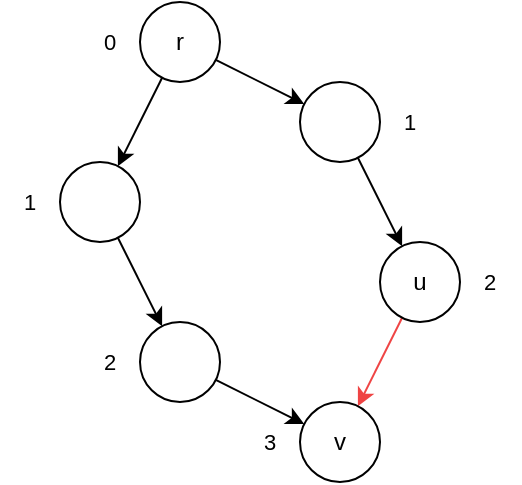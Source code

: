 <mxfile version="25.0.2">
  <diagram name="Page-1" id="EAWZPw46b4yR1JpxekwW">
    <mxGraphModel dx="783" dy="701" grid="1" gridSize="10" guides="1" tooltips="1" connect="1" arrows="1" fold="1" page="1" pageScale="1" pageWidth="850" pageHeight="1100" math="0" shadow="0">
      <root>
        <mxCell id="0" />
        <mxCell id="1" parent="0" />
        <mxCell id="Ybb01oyWF0-F3o-oev-e-3" style="rounded=0;orthogonalLoop=1;jettySize=auto;html=1;" parent="1" source="Ybb01oyWF0-F3o-oev-e-1" target="Ybb01oyWF0-F3o-oev-e-2" edge="1">
          <mxGeometry relative="1" as="geometry" />
        </mxCell>
        <mxCell id="Ybb01oyWF0-F3o-oev-e-5" style="edgeStyle=none;shape=connector;rounded=0;orthogonalLoop=1;jettySize=auto;html=1;strokeColor=default;align=center;verticalAlign=middle;fontFamily=Helvetica;fontSize=11;fontColor=default;labelBackgroundColor=default;endArrow=classic;" parent="1" source="Ybb01oyWF0-F3o-oev-e-1" target="Ybb01oyWF0-F3o-oev-e-4" edge="1">
          <mxGeometry relative="1" as="geometry" />
        </mxCell>
        <mxCell id="Ybb01oyWF0-F3o-oev-e-1" value="r" style="ellipse;whiteSpace=wrap;html=1;aspect=fixed;fillColor=none;" parent="1" vertex="1">
          <mxGeometry x="120" y="40" width="40" height="40" as="geometry" />
        </mxCell>
        <mxCell id="Ybb01oyWF0-F3o-oev-e-7" style="edgeStyle=none;shape=connector;rounded=0;orthogonalLoop=1;jettySize=auto;html=1;strokeColor=default;align=center;verticalAlign=middle;fontFamily=Helvetica;fontSize=11;fontColor=default;labelBackgroundColor=default;endArrow=classic;" parent="1" source="Ybb01oyWF0-F3o-oev-e-2" target="Ybb01oyWF0-F3o-oev-e-6" edge="1">
          <mxGeometry relative="1" as="geometry" />
        </mxCell>
        <mxCell id="Ybb01oyWF0-F3o-oev-e-2" value="" style="ellipse;whiteSpace=wrap;html=1;aspect=fixed;fillColor=none;" parent="1" vertex="1">
          <mxGeometry x="80" y="120" width="40" height="40" as="geometry" />
        </mxCell>
        <mxCell id="Ybb01oyWF0-F3o-oev-e-9" style="edgeStyle=none;shape=connector;rounded=0;orthogonalLoop=1;jettySize=auto;html=1;strokeColor=default;align=center;verticalAlign=middle;fontFamily=Helvetica;fontSize=11;fontColor=default;labelBackgroundColor=default;endArrow=classic;" parent="1" source="Ybb01oyWF0-F3o-oev-e-4" target="Ybb01oyWF0-F3o-oev-e-8" edge="1">
          <mxGeometry relative="1" as="geometry" />
        </mxCell>
        <mxCell id="Ybb01oyWF0-F3o-oev-e-4" value="" style="ellipse;whiteSpace=wrap;html=1;aspect=fixed;fillColor=none;" parent="1" vertex="1">
          <mxGeometry x="200" y="80" width="40" height="40" as="geometry" />
        </mxCell>
        <mxCell id="Ybb01oyWF0-F3o-oev-e-6" value="" style="ellipse;whiteSpace=wrap;html=1;aspect=fixed;fillColor=none;" parent="1" vertex="1">
          <mxGeometry x="120" y="200" width="40" height="40" as="geometry" />
        </mxCell>
        <mxCell id="Ybb01oyWF0-F3o-oev-e-18" style="edgeStyle=none;shape=connector;rounded=0;orthogonalLoop=1;jettySize=auto;html=1;strokeColor=#ef4444;align=center;verticalAlign=middle;fontFamily=Helvetica;fontSize=11;fontColor=default;labelBackgroundColor=default;endArrow=classic;" parent="1" source="Ybb01oyWF0-F3o-oev-e-8" target="Ybb01oyWF0-F3o-oev-e-10" edge="1">
          <mxGeometry relative="1" as="geometry" />
        </mxCell>
        <mxCell id="Ybb01oyWF0-F3o-oev-e-8" value="u" style="ellipse;whiteSpace=wrap;html=1;aspect=fixed;fillColor=none;" parent="1" vertex="1">
          <mxGeometry x="240" y="160" width="40" height="40" as="geometry" />
        </mxCell>
        <mxCell id="Ybb01oyWF0-F3o-oev-e-10" value="v" style="ellipse;whiteSpace=wrap;html=1;aspect=fixed;fillColor=none;" parent="1" vertex="1">
          <mxGeometry x="200" y="240" width="40" height="40" as="geometry" />
        </mxCell>
        <mxCell id="Ybb01oyWF0-F3o-oev-e-11" style="edgeStyle=none;shape=connector;rounded=0;orthogonalLoop=1;jettySize=auto;html=1;strokeColor=default;align=center;verticalAlign=middle;fontFamily=Helvetica;fontSize=11;fontColor=default;labelBackgroundColor=default;endArrow=classic;" parent="1" source="Ybb01oyWF0-F3o-oev-e-6" target="Ybb01oyWF0-F3o-oev-e-10" edge="1">
          <mxGeometry relative="1" as="geometry">
            <mxPoint x="230" y="260" as="targetPoint" />
          </mxGeometry>
        </mxCell>
        <mxCell id="Ybb01oyWF0-F3o-oev-e-12" value="0" style="text;html=1;align=center;verticalAlign=middle;whiteSpace=wrap;rounded=0;fontFamily=Helvetica;fontSize=11;fontColor=default;labelBackgroundColor=none;" parent="1" vertex="1">
          <mxGeometry x="90" y="45" width="30" height="30" as="geometry" />
        </mxCell>
        <mxCell id="Ybb01oyWF0-F3o-oev-e-13" value="1" style="text;html=1;align=center;verticalAlign=middle;whiteSpace=wrap;rounded=0;fontFamily=Helvetica;fontSize=11;fontColor=default;labelBackgroundColor=none;" parent="1" vertex="1">
          <mxGeometry x="50" y="125" width="30" height="30" as="geometry" />
        </mxCell>
        <mxCell id="Ybb01oyWF0-F3o-oev-e-14" value="1" style="text;html=1;align=center;verticalAlign=middle;whiteSpace=wrap;rounded=0;fontFamily=Helvetica;fontSize=11;fontColor=default;labelBackgroundColor=none;" parent="1" vertex="1">
          <mxGeometry x="240" y="85" width="30" height="30" as="geometry" />
        </mxCell>
        <mxCell id="Ybb01oyWF0-F3o-oev-e-15" value="2" style="text;html=1;align=center;verticalAlign=middle;whiteSpace=wrap;rounded=0;fontFamily=Helvetica;fontSize=11;fontColor=default;labelBackgroundColor=none;" parent="1" vertex="1">
          <mxGeometry x="90" y="205" width="30" height="30" as="geometry" />
        </mxCell>
        <mxCell id="Ybb01oyWF0-F3o-oev-e-16" value="2" style="text;html=1;align=center;verticalAlign=middle;whiteSpace=wrap;rounded=0;fontFamily=Helvetica;fontSize=11;fontColor=default;labelBackgroundColor=none;" parent="1" vertex="1">
          <mxGeometry x="280" y="165" width="30" height="30" as="geometry" />
        </mxCell>
        <mxCell id="Ybb01oyWF0-F3o-oev-e-17" value="3" style="text;html=1;align=center;verticalAlign=middle;whiteSpace=wrap;rounded=0;fontFamily=Helvetica;fontSize=11;fontColor=default;labelBackgroundColor=none;" parent="1" vertex="1">
          <mxGeometry x="170" y="245" width="30" height="30" as="geometry" />
        </mxCell>
      </root>
    </mxGraphModel>
  </diagram>
</mxfile>
